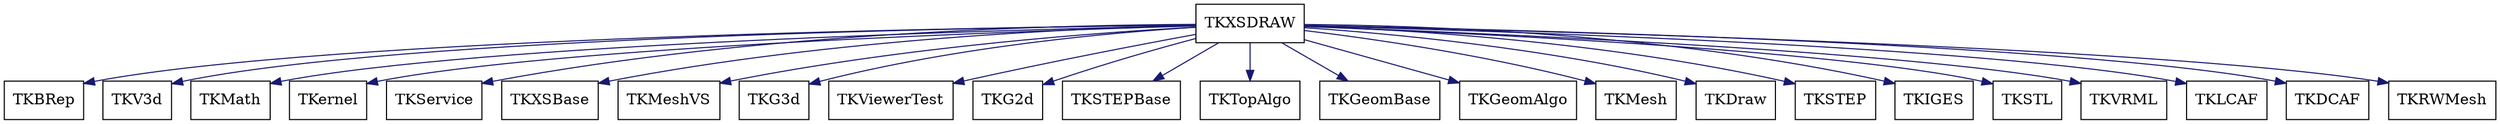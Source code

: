 digraph schema_TKXSDRAW
{
	TKXSDRAW [ URL = "toolkit_tkxsdraw.html", shape = box ]
	TKBRep [ URL = "toolkit_tkbrep.html" , shape = box ]
	TKXSDRAW -> TKBRep [ color = "midnightblue", style = "solid" ]
	TKV3d [ URL = "toolkit_tkv3d.html" , shape = box ]
	TKXSDRAW -> TKV3d [ color = "midnightblue", style = "solid" ]
	TKMath [ URL = "toolkit_tkmath.html" , shape = box ]
	TKXSDRAW -> TKMath [ color = "midnightblue", style = "solid" ]
	TKernel [ URL = "toolkit_tkernel.html" , shape = box ]
	TKXSDRAW -> TKernel [ color = "midnightblue", style = "solid" ]
	TKService [ URL = "toolkit_tkservice.html" , shape = box ]
	TKXSDRAW -> TKService [ color = "midnightblue", style = "solid" ]
	TKXSBase [ URL = "toolkit_tkxsbase.html" , shape = box ]
	TKXSDRAW -> TKXSBase [ color = "midnightblue", style = "solid" ]
	TKMeshVS [ URL = "toolkit_tkmeshvs.html" , shape = box ]
	TKXSDRAW -> TKMeshVS [ color = "midnightblue", style = "solid" ]
	TKG3d [ URL = "toolkit_tkg3d.html" , shape = box ]
	TKXSDRAW -> TKG3d [ color = "midnightblue", style = "solid" ]
	TKViewerTest [ URL = "toolkit_tkviewertest.html" , shape = box ]
	TKXSDRAW -> TKViewerTest [ color = "midnightblue", style = "solid" ]
	TKG2d [ URL = "toolkit_tkg2d.html" , shape = box ]
	TKXSDRAW -> TKG2d [ color = "midnightblue", style = "solid" ]
	TKSTEPBase [ URL = "toolkit_tkstepbase.html" , shape = box ]
	TKXSDRAW -> TKSTEPBase [ color = "midnightblue", style = "solid" ]
	TKTopAlgo [ URL = "toolkit_tktopalgo.html" , shape = box ]
	TKXSDRAW -> TKTopAlgo [ color = "midnightblue", style = "solid" ]
	TKGeomBase [ URL = "toolkit_tkgeombase.html" , shape = box ]
	TKXSDRAW -> TKGeomBase [ color = "midnightblue", style = "solid" ]
	TKGeomAlgo [ URL = "toolkit_tkgeomalgo.html" , shape = box ]
	TKXSDRAW -> TKGeomAlgo [ color = "midnightblue", style = "solid" ]
	TKMesh [ URL = "toolkit_tkmesh.html" , shape = box ]
	TKXSDRAW -> TKMesh [ color = "midnightblue", style = "solid" ]
	TKDraw [ URL = "toolkit_tkdraw.html" , shape = box ]
	TKXSDRAW -> TKDraw [ color = "midnightblue", style = "solid" ]
	TKSTEP [ URL = "toolkit_tkstep.html" , shape = box ]
	TKXSDRAW -> TKSTEP [ color = "midnightblue", style = "solid" ]
	TKIGES [ URL = "toolkit_tkiges.html" , shape = box ]
	TKXSDRAW -> TKIGES [ color = "midnightblue", style = "solid" ]
	TKSTL [ URL = "toolkit_tkstl.html" , shape = box ]
	TKXSDRAW -> TKSTL [ color = "midnightblue", style = "solid" ]
	TKVRML [ URL = "toolkit_tkvrml.html" , shape = box ]
	TKXSDRAW -> TKVRML [ color = "midnightblue", style = "solid" ]
	TKLCAF [ URL = "toolkit_tklcaf.html" , shape = box ]
	TKXSDRAW -> TKLCAF [ color = "midnightblue", style = "solid" ]
	TKDCAF [ URL = "toolkit_tkdcaf.html" , shape = box ]
	TKXSDRAW -> TKDCAF [ color = "midnightblue", style = "solid" ]
	TKRWMesh [ URL = "toolkit_tkrwmesh.html" , shape = box ]
	TKXSDRAW -> TKRWMesh [ color = "midnightblue", style = "solid" ]
	aspect = 1
}
